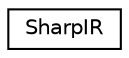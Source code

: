 digraph "Graphical Class Hierarchy"
{
  edge [fontname="Helvetica",fontsize="10",labelfontname="Helvetica",labelfontsize="10"];
  node [fontname="Helvetica",fontsize="10",shape=record];
  rankdir="LR";
  Node1 [label="SharpIR",height=0.2,width=0.4,color="black", fillcolor="white", style="filled",URL="$class_sharp_i_r.html"];
}
